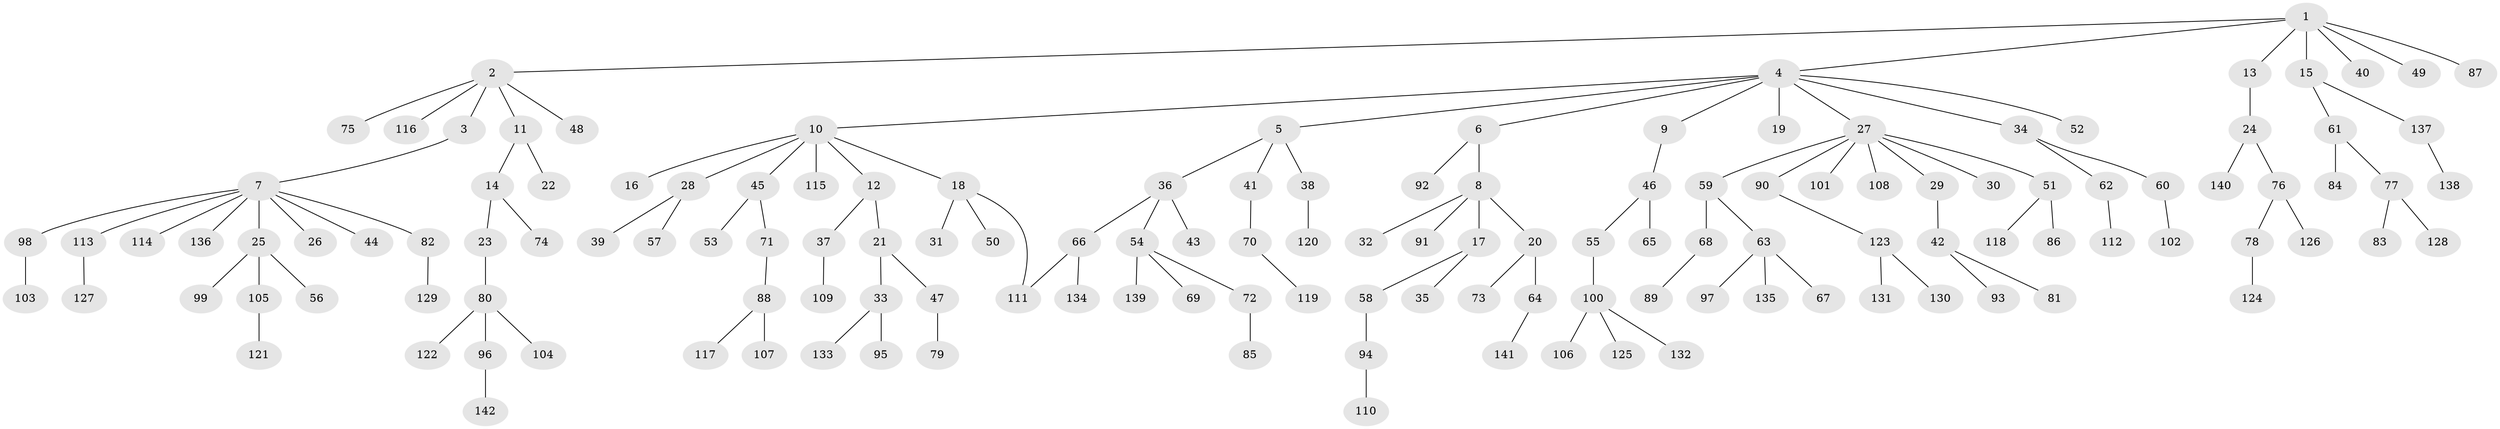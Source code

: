 // coarse degree distribution, {3: 0.10344827586206896, 2: 0.3793103448275862, 6: 0.017241379310344827, 4: 0.08620689655172414, 1: 0.39655172413793105, 5: 0.017241379310344827}
// Generated by graph-tools (version 1.1) at 2025/48/03/04/25 22:48:55]
// undirected, 142 vertices, 142 edges
graph export_dot {
  node [color=gray90,style=filled];
  1;
  2;
  3;
  4;
  5;
  6;
  7;
  8;
  9;
  10;
  11;
  12;
  13;
  14;
  15;
  16;
  17;
  18;
  19;
  20;
  21;
  22;
  23;
  24;
  25;
  26;
  27;
  28;
  29;
  30;
  31;
  32;
  33;
  34;
  35;
  36;
  37;
  38;
  39;
  40;
  41;
  42;
  43;
  44;
  45;
  46;
  47;
  48;
  49;
  50;
  51;
  52;
  53;
  54;
  55;
  56;
  57;
  58;
  59;
  60;
  61;
  62;
  63;
  64;
  65;
  66;
  67;
  68;
  69;
  70;
  71;
  72;
  73;
  74;
  75;
  76;
  77;
  78;
  79;
  80;
  81;
  82;
  83;
  84;
  85;
  86;
  87;
  88;
  89;
  90;
  91;
  92;
  93;
  94;
  95;
  96;
  97;
  98;
  99;
  100;
  101;
  102;
  103;
  104;
  105;
  106;
  107;
  108;
  109;
  110;
  111;
  112;
  113;
  114;
  115;
  116;
  117;
  118;
  119;
  120;
  121;
  122;
  123;
  124;
  125;
  126;
  127;
  128;
  129;
  130;
  131;
  132;
  133;
  134;
  135;
  136;
  137;
  138;
  139;
  140;
  141;
  142;
  1 -- 2;
  1 -- 4;
  1 -- 13;
  1 -- 15;
  1 -- 40;
  1 -- 49;
  1 -- 87;
  2 -- 3;
  2 -- 11;
  2 -- 48;
  2 -- 75;
  2 -- 116;
  3 -- 7;
  4 -- 5;
  4 -- 6;
  4 -- 9;
  4 -- 10;
  4 -- 19;
  4 -- 27;
  4 -- 34;
  4 -- 52;
  5 -- 36;
  5 -- 38;
  5 -- 41;
  6 -- 8;
  6 -- 92;
  7 -- 25;
  7 -- 26;
  7 -- 44;
  7 -- 82;
  7 -- 98;
  7 -- 113;
  7 -- 114;
  7 -- 136;
  8 -- 17;
  8 -- 20;
  8 -- 32;
  8 -- 91;
  9 -- 46;
  10 -- 12;
  10 -- 16;
  10 -- 18;
  10 -- 28;
  10 -- 45;
  10 -- 115;
  11 -- 14;
  11 -- 22;
  12 -- 21;
  12 -- 37;
  13 -- 24;
  14 -- 23;
  14 -- 74;
  15 -- 61;
  15 -- 137;
  17 -- 35;
  17 -- 58;
  18 -- 31;
  18 -- 50;
  18 -- 111;
  20 -- 64;
  20 -- 73;
  21 -- 33;
  21 -- 47;
  23 -- 80;
  24 -- 76;
  24 -- 140;
  25 -- 56;
  25 -- 99;
  25 -- 105;
  27 -- 29;
  27 -- 30;
  27 -- 51;
  27 -- 59;
  27 -- 90;
  27 -- 101;
  27 -- 108;
  28 -- 39;
  28 -- 57;
  29 -- 42;
  33 -- 95;
  33 -- 133;
  34 -- 60;
  34 -- 62;
  36 -- 43;
  36 -- 54;
  36 -- 66;
  37 -- 109;
  38 -- 120;
  41 -- 70;
  42 -- 81;
  42 -- 93;
  45 -- 53;
  45 -- 71;
  46 -- 55;
  46 -- 65;
  47 -- 79;
  51 -- 86;
  51 -- 118;
  54 -- 69;
  54 -- 72;
  54 -- 139;
  55 -- 100;
  58 -- 94;
  59 -- 63;
  59 -- 68;
  60 -- 102;
  61 -- 77;
  61 -- 84;
  62 -- 112;
  63 -- 67;
  63 -- 97;
  63 -- 135;
  64 -- 141;
  66 -- 134;
  66 -- 111;
  68 -- 89;
  70 -- 119;
  71 -- 88;
  72 -- 85;
  76 -- 78;
  76 -- 126;
  77 -- 83;
  77 -- 128;
  78 -- 124;
  80 -- 96;
  80 -- 104;
  80 -- 122;
  82 -- 129;
  88 -- 107;
  88 -- 117;
  90 -- 123;
  94 -- 110;
  96 -- 142;
  98 -- 103;
  100 -- 106;
  100 -- 125;
  100 -- 132;
  105 -- 121;
  113 -- 127;
  123 -- 130;
  123 -- 131;
  137 -- 138;
}
